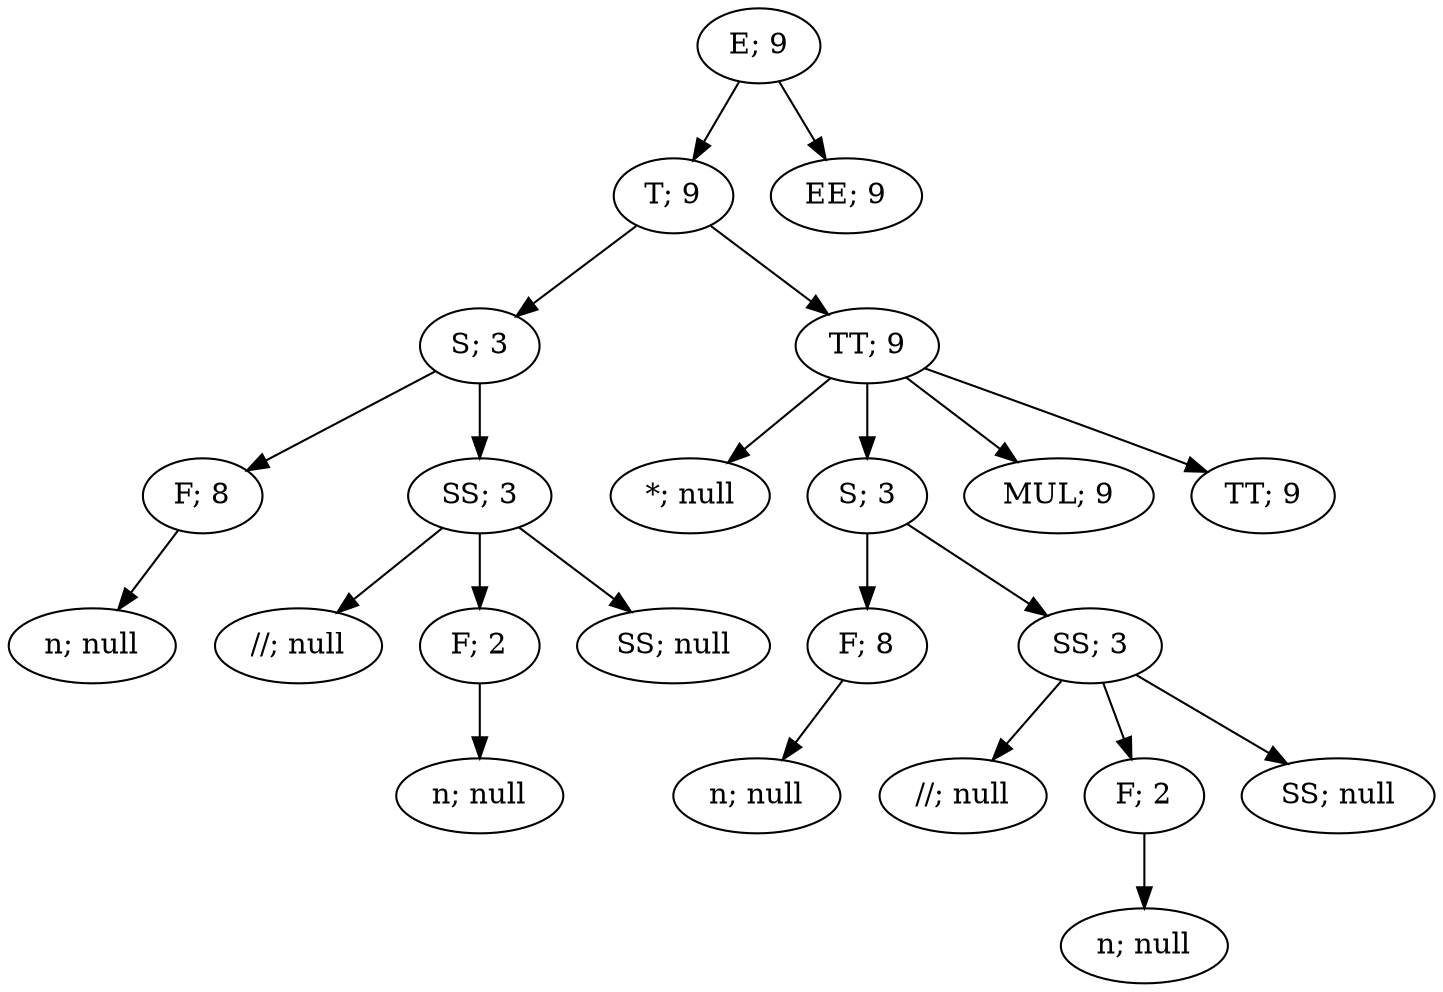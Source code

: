 digraph ParserResult {
"NonTerminal[name=E]_205" [label="E; 9"]
"NonTerminal[name=T]_203" [label="T; 9"]
"NonTerminal[name=E]_205"->"NonTerminal[name=T]_203";
"NonTerminal[name=T]_203" [label="T; 9"]
"NonTerminal[name=S]_190" [label="S; 3"]
"NonTerminal[name=T]_203"->"NonTerminal[name=S]_190";
"NonTerminal[name=S]_190" [label="S; 3"]
"NonTerminal[name=F]_184" [label="F; 8"]
"NonTerminal[name=S]_190"->"NonTerminal[name=F]_184";
"NonTerminal[name=F]_184" [label="F; 8"]
"Token{name='n', value='8'}_183" [label="n; null"]
"NonTerminal[name=F]_184"->"Token{name='n', value='8'}_183";
"Token{name='n', value='8'}_183" [label="n; null"]
"NonTerminal[name=SS]_189" [label="SS; 3"]
"NonTerminal[name=S]_190"->"NonTerminal[name=SS]_189";
"NonTerminal[name=SS]_189" [label="SS; 3"]
"Token{name='//', value='//'}_185" [label="//; null"]
"NonTerminal[name=SS]_189"->"Token{name='//', value='//'}_185";
"Token{name='//', value='//'}_185" [label="//; null"]
"NonTerminal[name=F]_187" [label="F; 2"]
"NonTerminal[name=SS]_189"->"NonTerminal[name=F]_187";
"NonTerminal[name=F]_187" [label="F; 2"]
"Token{name='n', value='2'}_186" [label="n; null"]
"NonTerminal[name=F]_187"->"Token{name='n', value='2'}_186";
"Token{name='n', value='2'}_186" [label="n; null"]
"NonTerminal[name=SS]_188" [label="SS; null"]
"NonTerminal[name=SS]_189"->"NonTerminal[name=SS]_188";
"NonTerminal[name=SS]_188" [label="SS; null"]
"NonTerminal[name=TT]_202" [label="TT; 9"]
"NonTerminal[name=T]_203"->"NonTerminal[name=TT]_202";
"NonTerminal[name=TT]_202" [label="TT; 9"]
"Token{name='*', value='*'}_191" [label="*; null"]
"NonTerminal[name=TT]_202"->"Token{name='*', value='*'}_191";
"Token{name='*', value='*'}_191" [label="*; null"]
"NonTerminal[name=S]_199" [label="S; 3"]
"NonTerminal[name=TT]_202"->"NonTerminal[name=S]_199";
"NonTerminal[name=S]_199" [label="S; 3"]
"NonTerminal[name=F]_193" [label="F; 8"]
"NonTerminal[name=S]_199"->"NonTerminal[name=F]_193";
"NonTerminal[name=F]_193" [label="F; 8"]
"Token{name='n', value='8'}_192" [label="n; null"]
"NonTerminal[name=F]_193"->"Token{name='n', value='8'}_192";
"Token{name='n', value='8'}_192" [label="n; null"]
"NonTerminal[name=SS]_198" [label="SS; 3"]
"NonTerminal[name=S]_199"->"NonTerminal[name=SS]_198";
"NonTerminal[name=SS]_198" [label="SS; 3"]
"Token{name='//', value='//'}_194" [label="//; null"]
"NonTerminal[name=SS]_198"->"Token{name='//', value='//'}_194";
"Token{name='//', value='//'}_194" [label="//; null"]
"NonTerminal[name=F]_196" [label="F; 2"]
"NonTerminal[name=SS]_198"->"NonTerminal[name=F]_196";
"NonTerminal[name=F]_196" [label="F; 2"]
"Token{name='n', value='2'}_195" [label="n; null"]
"NonTerminal[name=F]_196"->"Token{name='n', value='2'}_195";
"Token{name='n', value='2'}_195" [label="n; null"]
"NonTerminal[name=SS]_197" [label="SS; null"]
"NonTerminal[name=SS]_198"->"NonTerminal[name=SS]_197";
"NonTerminal[name=SS]_197" [label="SS; null"]
"NonTerminal[name=MUL]_200" [label="MUL; 9"]
"NonTerminal[name=TT]_202"->"NonTerminal[name=MUL]_200";
"NonTerminal[name=MUL]_200" [label="MUL; 9"]
"NonTerminal[name=TT]_201" [label="TT; 9"]
"NonTerminal[name=TT]_202"->"NonTerminal[name=TT]_201";
"NonTerminal[name=TT]_201" [label="TT; 9"]
"NonTerminal[name=EE]_204" [label="EE; 9"]
"NonTerminal[name=E]_205"->"NonTerminal[name=EE]_204";
"NonTerminal[name=EE]_204" [label="EE; 9"]
}